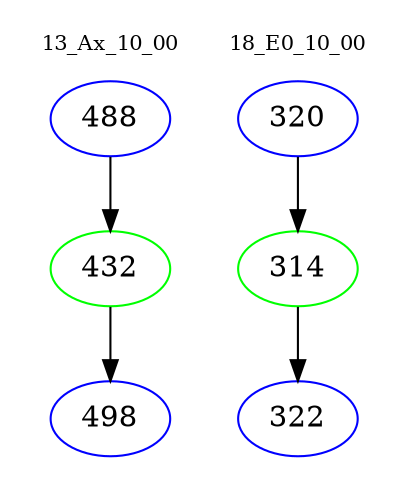 digraph{
subgraph cluster_0 {
color = white
label = "13_Ax_10_00";
fontsize=10;
T0_488 [label="488", color="blue"]
T0_488 -> T0_432 [color="black"]
T0_432 [label="432", color="green"]
T0_432 -> T0_498 [color="black"]
T0_498 [label="498", color="blue"]
}
subgraph cluster_1 {
color = white
label = "18_E0_10_00";
fontsize=10;
T1_320 [label="320", color="blue"]
T1_320 -> T1_314 [color="black"]
T1_314 [label="314", color="green"]
T1_314 -> T1_322 [color="black"]
T1_322 [label="322", color="blue"]
}
}
